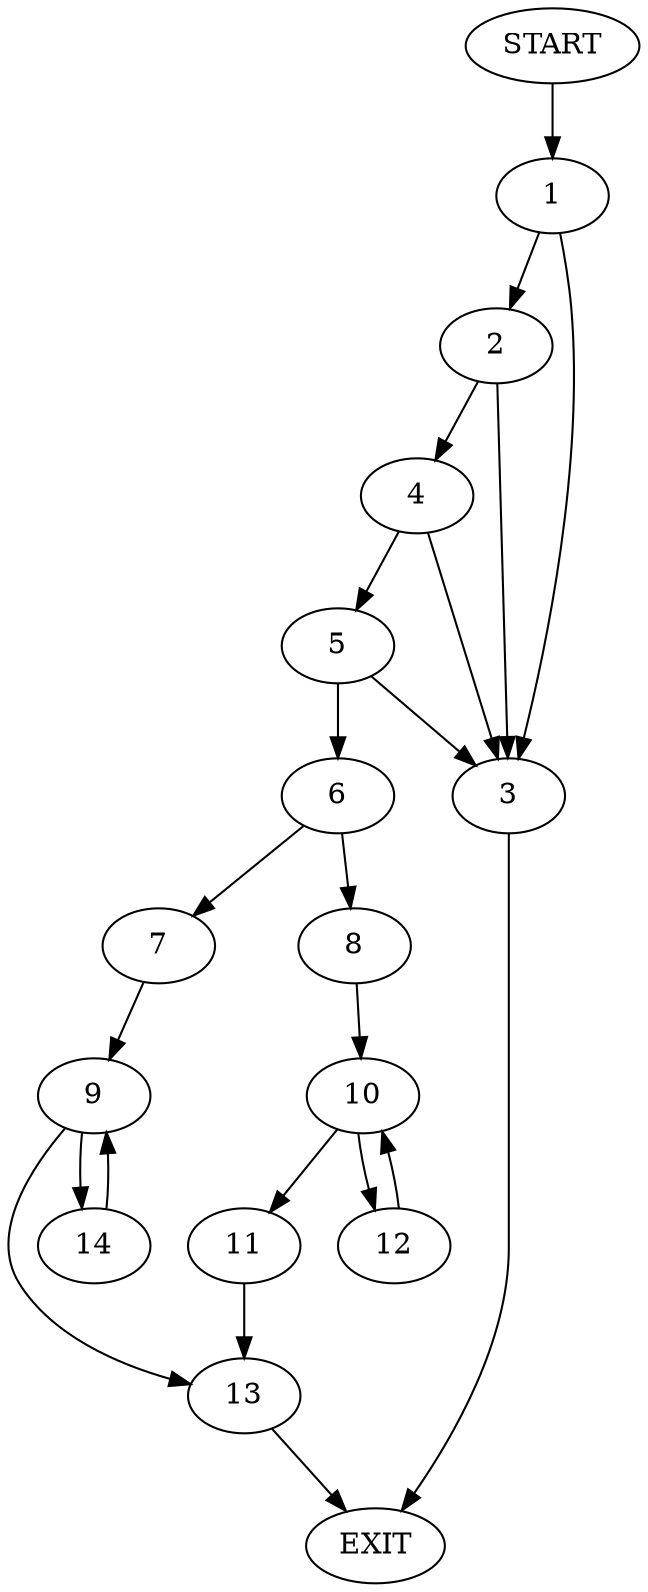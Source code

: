 digraph {
0 [label="START"]
15 [label="EXIT"]
0 -> 1
1 -> 2
1 -> 3
3 -> 15
2 -> 4
2 -> 3
4 -> 5
4 -> 3
5 -> 3
5 -> 6
6 -> 7
6 -> 8
7 -> 9
8 -> 10
10 -> 11
10 -> 12
12 -> 10
11 -> 13
13 -> 15
9 -> 13
9 -> 14
14 -> 9
}
